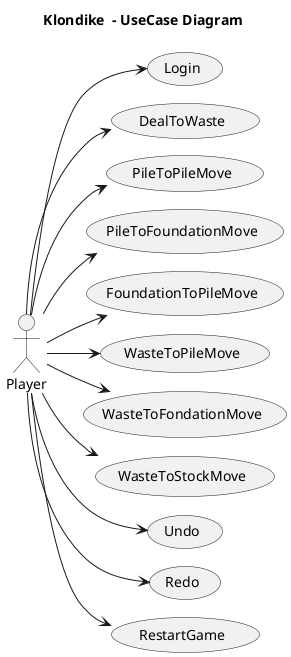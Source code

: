 @startuml ActorsDiagram
title Klondike  - UseCase Diagram
left to right direction
!pragma layout smetana

actor Player

usecase Login
usecase DealToWaste
usecase PileToPileMove
usecase PileToFoundationMove
usecase FoundationToPileMove
usecase WasteToPileMove
usecase WasteToFondationMove
usecase WasteToStockMove
usecase Undo
usecase Redo
usecase RestartGame

Player --> Login
Player --> DealToWaste
Player --> PileToPileMove
Player --> PileToFoundationMove
Player -->  FoundationToPileMove
Player -->  WasteToPileMove
Player -->  WasteToFondationMove
Player -->  WasteToStockMove
Player -->  Undo
Player -->  Redo
Player -->  RestartGame

@enduml
